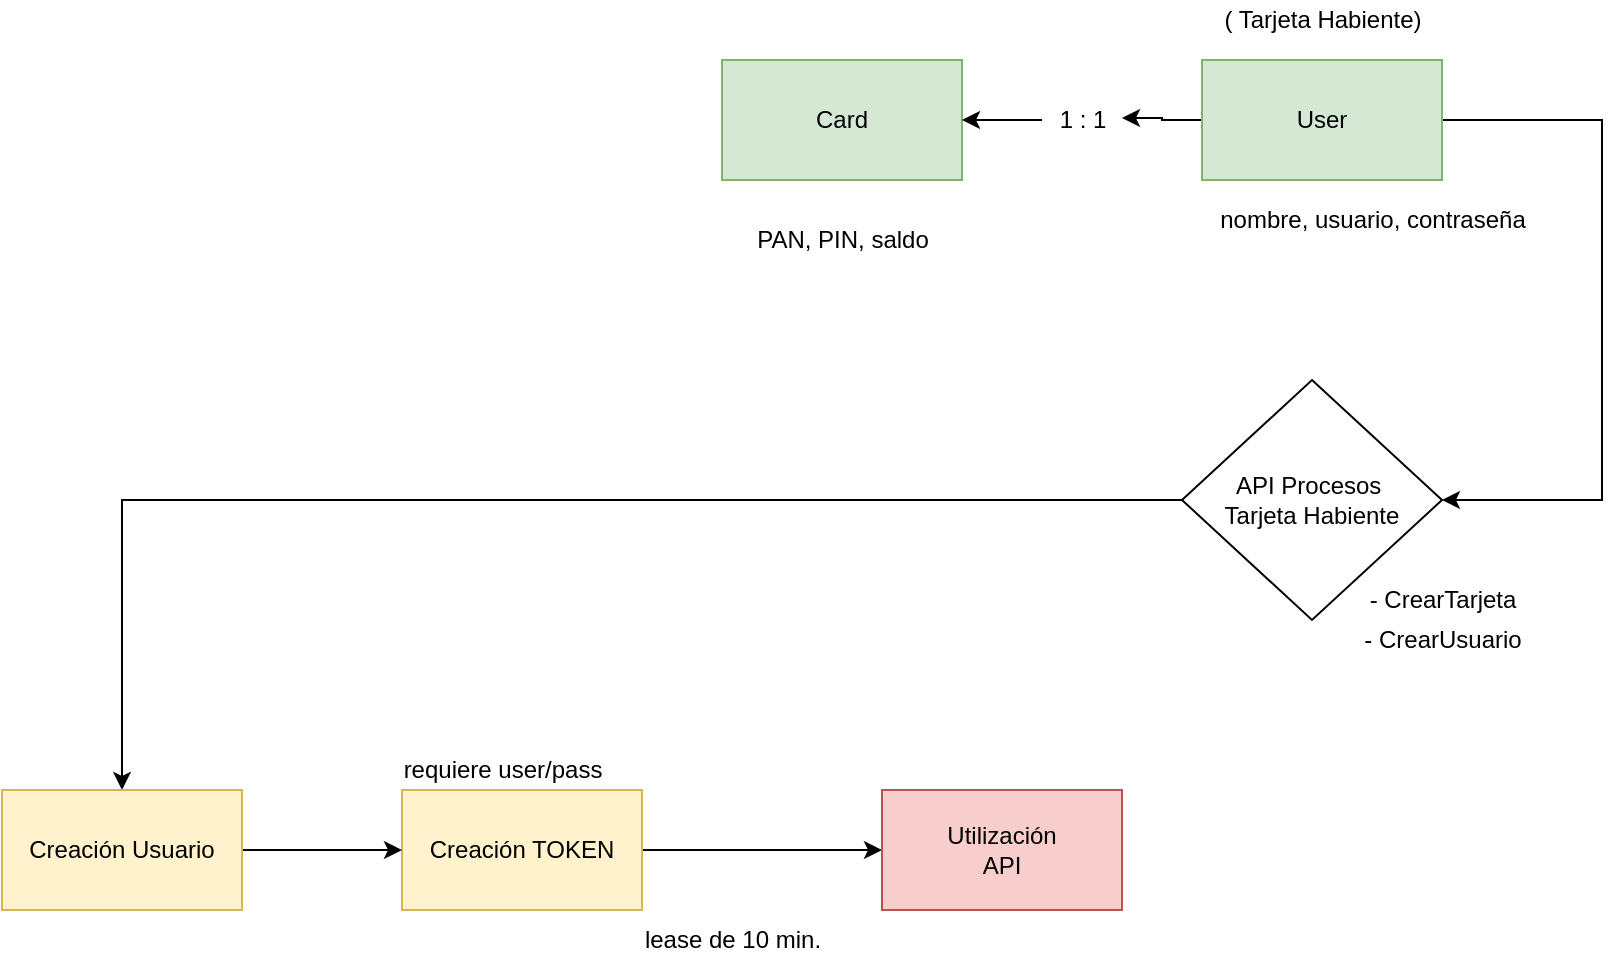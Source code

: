 <mxfile version="15.5.8" type="device"><diagram id="zODZXYkzOwmdCBIVVvN4" name="Page-1"><mxGraphModel dx="1695" dy="482" grid="1" gridSize="10" guides="1" tooltips="1" connect="1" arrows="1" fold="1" page="1" pageScale="1" pageWidth="827" pageHeight="1169" math="0" shadow="0"><root><mxCell id="0"/><mxCell id="1" parent="0"/><mxCell id="5B9Hs_-Eanf8-6PZ5Ltr-1" value="Card" style="rounded=0;whiteSpace=wrap;html=1;fillColor=#d5e8d4;strokeColor=#82b366;" parent="1" vertex="1"><mxGeometry x="200" y="160" width="120" height="60" as="geometry"/></mxCell><mxCell id="5B9Hs_-Eanf8-6PZ5Ltr-7" style="edgeStyle=orthogonalEdgeStyle;rounded=0;orthogonalLoop=1;jettySize=auto;html=1;exitX=0;exitY=0.5;exitDx=0;exitDy=0;entryX=1;entryY=0.45;entryDx=0;entryDy=0;entryPerimeter=0;" parent="1" source="5B9Hs_-Eanf8-6PZ5Ltr-2" target="5B9Hs_-Eanf8-6PZ5Ltr-6" edge="1"><mxGeometry relative="1" as="geometry"/></mxCell><mxCell id="5B9Hs_-Eanf8-6PZ5Ltr-10" style="edgeStyle=orthogonalEdgeStyle;rounded=0;orthogonalLoop=1;jettySize=auto;html=1;exitX=1;exitY=0.5;exitDx=0;exitDy=0;entryX=1;entryY=0.5;entryDx=0;entryDy=0;" parent="1" source="5B9Hs_-Eanf8-6PZ5Ltr-2" target="5B9Hs_-Eanf8-6PZ5Ltr-9" edge="1"><mxGeometry relative="1" as="geometry"><Array as="points"><mxPoint x="640" y="190"/><mxPoint x="640" y="380"/></Array></mxGeometry></mxCell><mxCell id="5B9Hs_-Eanf8-6PZ5Ltr-2" value="User" style="rounded=0;whiteSpace=wrap;html=1;fillColor=#d5e8d4;strokeColor=#82b366;" parent="1" vertex="1"><mxGeometry x="440" y="160" width="120" height="60" as="geometry"/></mxCell><mxCell id="5B9Hs_-Eanf8-6PZ5Ltr-3" value="( Tarjeta Habiente)" style="text;html=1;align=center;verticalAlign=middle;resizable=0;points=[];autosize=1;strokeColor=none;fillColor=none;" parent="1" vertex="1"><mxGeometry x="440" y="130" width="120" height="20" as="geometry"/></mxCell><mxCell id="5B9Hs_-Eanf8-6PZ5Ltr-4" value="nombre, usuario, contraseña" style="text;html=1;align=center;verticalAlign=middle;resizable=0;points=[];autosize=1;strokeColor=none;fillColor=none;" parent="1" vertex="1"><mxGeometry x="440" y="230" width="170" height="20" as="geometry"/></mxCell><mxCell id="5B9Hs_-Eanf8-6PZ5Ltr-5" value="PAN, PIN, saldo" style="text;html=1;align=center;verticalAlign=middle;resizable=0;points=[];autosize=1;strokeColor=none;fillColor=none;" parent="1" vertex="1"><mxGeometry x="210" y="240" width="100" height="20" as="geometry"/></mxCell><mxCell id="5B9Hs_-Eanf8-6PZ5Ltr-8" style="edgeStyle=orthogonalEdgeStyle;rounded=0;orthogonalLoop=1;jettySize=auto;html=1;entryX=1;entryY=0.5;entryDx=0;entryDy=0;" parent="1" source="5B9Hs_-Eanf8-6PZ5Ltr-6" target="5B9Hs_-Eanf8-6PZ5Ltr-1" edge="1"><mxGeometry relative="1" as="geometry"/></mxCell><mxCell id="5B9Hs_-Eanf8-6PZ5Ltr-6" value="1 : 1" style="text;html=1;align=center;verticalAlign=middle;resizable=0;points=[];autosize=1;strokeColor=none;fillColor=none;" parent="1" vertex="1"><mxGeometry x="360" y="180" width="40" height="20" as="geometry"/></mxCell><mxCell id="5B9Hs_-Eanf8-6PZ5Ltr-12" style="edgeStyle=orthogonalEdgeStyle;rounded=0;orthogonalLoop=1;jettySize=auto;html=1;exitX=0;exitY=0.5;exitDx=0;exitDy=0;entryX=0.5;entryY=0;entryDx=0;entryDy=0;" parent="1" source="5B9Hs_-Eanf8-6PZ5Ltr-9" target="MM7-Ua3YRk2wqJzpMgvO-2" edge="1"><mxGeometry relative="1" as="geometry"/></mxCell><mxCell id="5B9Hs_-Eanf8-6PZ5Ltr-9" value="API Procesos&amp;nbsp;&lt;br&gt;Tarjeta Habiente" style="rhombus;whiteSpace=wrap;html=1;" parent="1" vertex="1"><mxGeometry x="430" y="320" width="130" height="120" as="geometry"/></mxCell><mxCell id="5B9Hs_-Eanf8-6PZ5Ltr-14" style="edgeStyle=orthogonalEdgeStyle;rounded=0;orthogonalLoop=1;jettySize=auto;html=1;exitX=1;exitY=0.5;exitDx=0;exitDy=0;entryX=0;entryY=0.5;entryDx=0;entryDy=0;" parent="1" source="5B9Hs_-Eanf8-6PZ5Ltr-11" target="5B9Hs_-Eanf8-6PZ5Ltr-13" edge="1"><mxGeometry relative="1" as="geometry"/></mxCell><mxCell id="5B9Hs_-Eanf8-6PZ5Ltr-11" value="Creación TOKEN" style="rounded=0;whiteSpace=wrap;html=1;fillColor=#fff2cc;strokeColor=#d6b656;" parent="1" vertex="1"><mxGeometry x="40" y="525" width="120" height="60" as="geometry"/></mxCell><mxCell id="5B9Hs_-Eanf8-6PZ5Ltr-13" value="Utilización&lt;br&gt;API" style="rounded=0;whiteSpace=wrap;html=1;fillColor=#f8cecc;strokeColor=#b85450;" parent="1" vertex="1"><mxGeometry x="280" y="525" width="120" height="60" as="geometry"/></mxCell><mxCell id="5B9Hs_-Eanf8-6PZ5Ltr-15" value="lease de 10 min." style="text;html=1;align=center;verticalAlign=middle;resizable=0;points=[];autosize=1;strokeColor=none;fillColor=none;" parent="1" vertex="1"><mxGeometry x="150" y="590" width="110" height="20" as="geometry"/></mxCell><mxCell id="5B9Hs_-Eanf8-6PZ5Ltr-16" value="- CrearTarjeta" style="text;html=1;align=center;verticalAlign=middle;resizable=0;points=[];autosize=1;strokeColor=none;fillColor=none;" parent="1" vertex="1"><mxGeometry x="515" y="420" width="90" height="20" as="geometry"/></mxCell><mxCell id="MM7-Ua3YRk2wqJzpMgvO-1" value="- CrearUsuario" style="text;html=1;align=center;verticalAlign=middle;resizable=0;points=[];autosize=1;strokeColor=none;fillColor=none;" vertex="1" parent="1"><mxGeometry x="510" y="440" width="100" height="20" as="geometry"/></mxCell><mxCell id="MM7-Ua3YRk2wqJzpMgvO-3" style="edgeStyle=orthogonalEdgeStyle;rounded=0;orthogonalLoop=1;jettySize=auto;html=1;exitX=1;exitY=0.5;exitDx=0;exitDy=0;entryX=0;entryY=0.5;entryDx=0;entryDy=0;" edge="1" parent="1" source="MM7-Ua3YRk2wqJzpMgvO-2" target="5B9Hs_-Eanf8-6PZ5Ltr-11"><mxGeometry relative="1" as="geometry"/></mxCell><mxCell id="MM7-Ua3YRk2wqJzpMgvO-2" value="Creación Usuario" style="rounded=0;whiteSpace=wrap;html=1;fillColor=#fff2cc;strokeColor=#d6b656;" vertex="1" parent="1"><mxGeometry x="-160" y="525" width="120" height="60" as="geometry"/></mxCell><mxCell id="MM7-Ua3YRk2wqJzpMgvO-4" value="requiere user/pass" style="text;html=1;align=center;verticalAlign=middle;resizable=0;points=[];autosize=1;strokeColor=none;fillColor=none;" vertex="1" parent="1"><mxGeometry x="30" y="505" width="120" height="20" as="geometry"/></mxCell></root></mxGraphModel></diagram></mxfile>